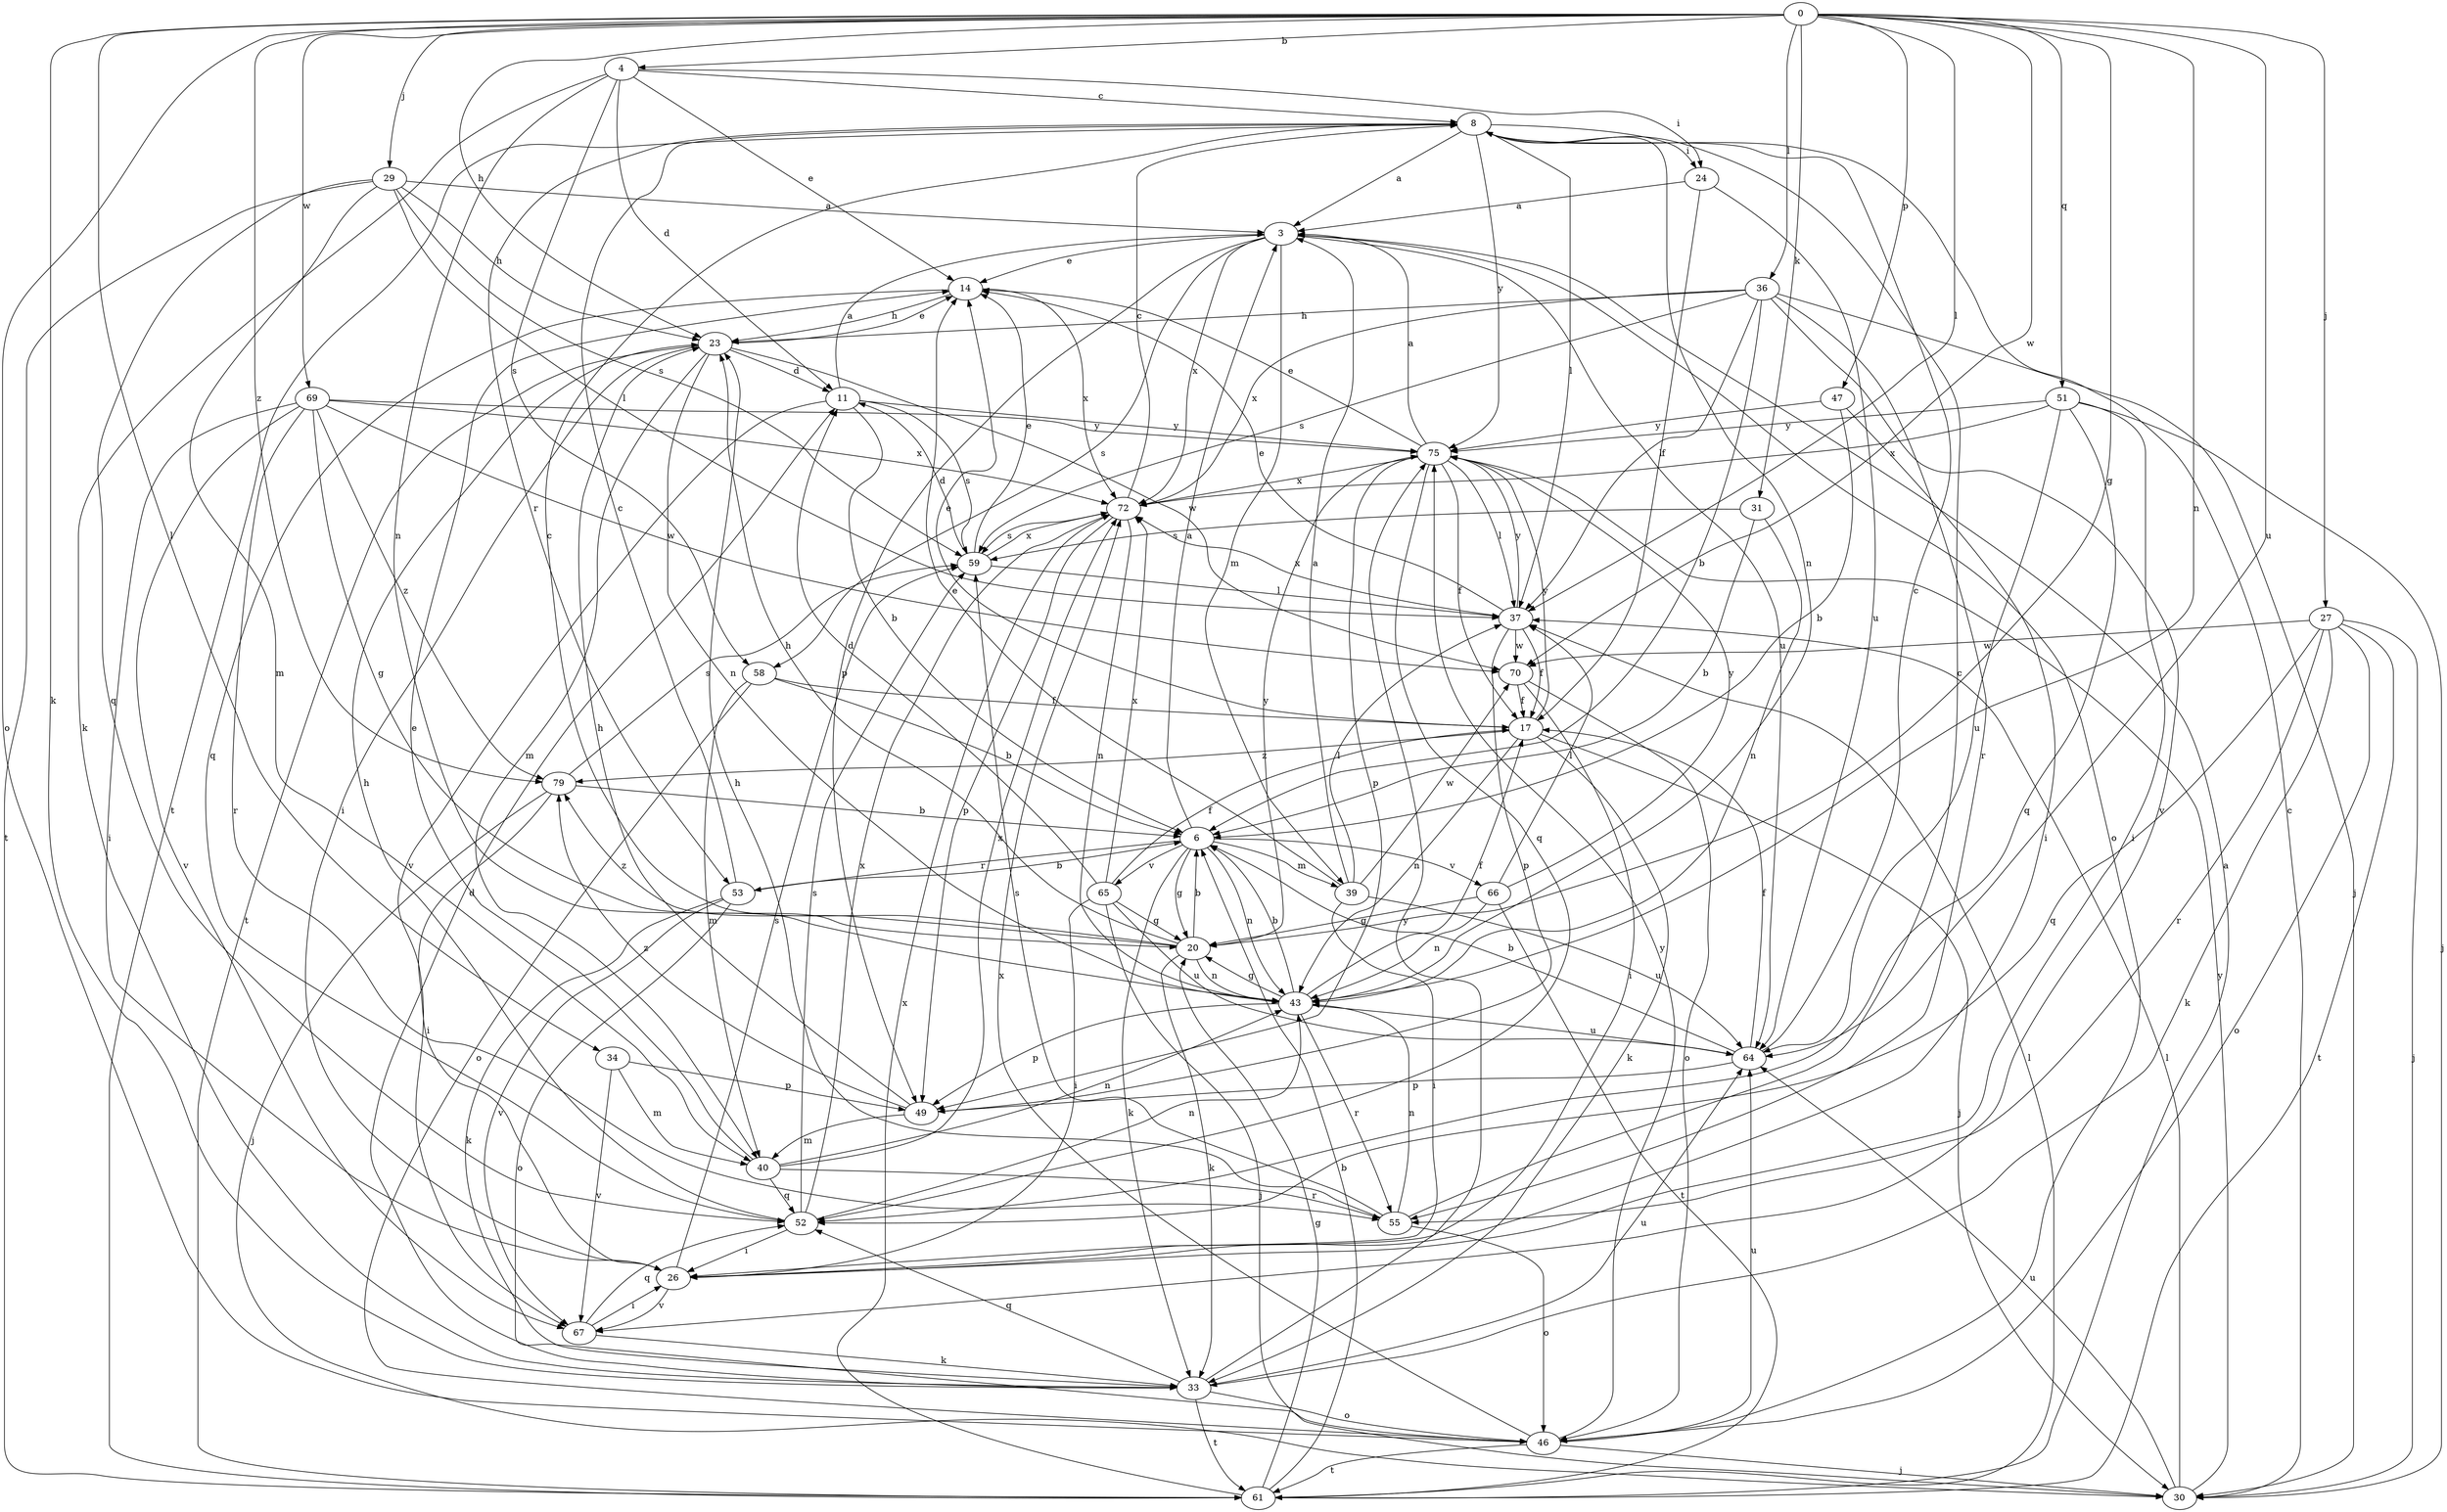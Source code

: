strict digraph  {
0;
3;
4;
6;
8;
11;
14;
17;
20;
23;
24;
26;
27;
29;
30;
31;
33;
34;
36;
37;
39;
40;
43;
46;
47;
49;
51;
52;
53;
55;
58;
59;
61;
64;
65;
66;
67;
69;
70;
72;
75;
79;
0 -> 4  [label=b];
0 -> 20  [label=g];
0 -> 23  [label=h];
0 -> 27  [label=j];
0 -> 29  [label=j];
0 -> 31  [label=k];
0 -> 33  [label=k];
0 -> 34  [label=l];
0 -> 36  [label=l];
0 -> 37  [label=l];
0 -> 43  [label=n];
0 -> 46  [label=o];
0 -> 47  [label=p];
0 -> 51  [label=q];
0 -> 64  [label=u];
0 -> 69  [label=w];
0 -> 70  [label=w];
0 -> 79  [label=z];
3 -> 14  [label=e];
3 -> 39  [label=m];
3 -> 46  [label=o];
3 -> 49  [label=p];
3 -> 58  [label=s];
3 -> 64  [label=u];
3 -> 72  [label=x];
4 -> 8  [label=c];
4 -> 11  [label=d];
4 -> 14  [label=e];
4 -> 24  [label=i];
4 -> 33  [label=k];
4 -> 43  [label=n];
4 -> 58  [label=s];
6 -> 3  [label=a];
6 -> 20  [label=g];
6 -> 33  [label=k];
6 -> 39  [label=m];
6 -> 43  [label=n];
6 -> 53  [label=r];
6 -> 65  [label=v];
6 -> 66  [label=v];
8 -> 3  [label=a];
8 -> 24  [label=i];
8 -> 37  [label=l];
8 -> 43  [label=n];
8 -> 53  [label=r];
8 -> 61  [label=t];
8 -> 75  [label=y];
11 -> 3  [label=a];
11 -> 6  [label=b];
11 -> 59  [label=s];
11 -> 67  [label=v];
11 -> 75  [label=y];
14 -> 23  [label=h];
14 -> 52  [label=q];
14 -> 72  [label=x];
17 -> 14  [label=e];
17 -> 30  [label=j];
17 -> 33  [label=k];
17 -> 43  [label=n];
17 -> 75  [label=y];
17 -> 79  [label=z];
20 -> 6  [label=b];
20 -> 8  [label=c];
20 -> 23  [label=h];
20 -> 33  [label=k];
20 -> 43  [label=n];
20 -> 75  [label=y];
20 -> 79  [label=z];
23 -> 11  [label=d];
23 -> 14  [label=e];
23 -> 26  [label=i];
23 -> 40  [label=m];
23 -> 43  [label=n];
23 -> 61  [label=t];
23 -> 70  [label=w];
24 -> 3  [label=a];
24 -> 17  [label=f];
24 -> 64  [label=u];
26 -> 59  [label=s];
26 -> 67  [label=v];
27 -> 30  [label=j];
27 -> 33  [label=k];
27 -> 46  [label=o];
27 -> 52  [label=q];
27 -> 55  [label=r];
27 -> 61  [label=t];
27 -> 70  [label=w];
29 -> 3  [label=a];
29 -> 23  [label=h];
29 -> 37  [label=l];
29 -> 40  [label=m];
29 -> 52  [label=q];
29 -> 59  [label=s];
29 -> 61  [label=t];
30 -> 8  [label=c];
30 -> 37  [label=l];
30 -> 64  [label=u];
30 -> 75  [label=y];
31 -> 6  [label=b];
31 -> 43  [label=n];
31 -> 59  [label=s];
33 -> 11  [label=d];
33 -> 46  [label=o];
33 -> 52  [label=q];
33 -> 61  [label=t];
33 -> 64  [label=u];
33 -> 75  [label=y];
34 -> 40  [label=m];
34 -> 49  [label=p];
34 -> 67  [label=v];
36 -> 6  [label=b];
36 -> 23  [label=h];
36 -> 30  [label=j];
36 -> 37  [label=l];
36 -> 55  [label=r];
36 -> 59  [label=s];
36 -> 67  [label=v];
36 -> 72  [label=x];
37 -> 14  [label=e];
37 -> 17  [label=f];
37 -> 49  [label=p];
37 -> 70  [label=w];
37 -> 72  [label=x];
37 -> 75  [label=y];
39 -> 3  [label=a];
39 -> 14  [label=e];
39 -> 26  [label=i];
39 -> 37  [label=l];
39 -> 64  [label=u];
39 -> 70  [label=w];
40 -> 14  [label=e];
40 -> 43  [label=n];
40 -> 52  [label=q];
40 -> 55  [label=r];
40 -> 72  [label=x];
43 -> 6  [label=b];
43 -> 17  [label=f];
43 -> 20  [label=g];
43 -> 49  [label=p];
43 -> 55  [label=r];
43 -> 64  [label=u];
46 -> 30  [label=j];
46 -> 61  [label=t];
46 -> 64  [label=u];
46 -> 72  [label=x];
46 -> 75  [label=y];
47 -> 6  [label=b];
47 -> 26  [label=i];
47 -> 75  [label=y];
49 -> 23  [label=h];
49 -> 40  [label=m];
49 -> 79  [label=z];
51 -> 26  [label=i];
51 -> 30  [label=j];
51 -> 52  [label=q];
51 -> 64  [label=u];
51 -> 72  [label=x];
51 -> 75  [label=y];
52 -> 23  [label=h];
52 -> 26  [label=i];
52 -> 43  [label=n];
52 -> 59  [label=s];
52 -> 72  [label=x];
53 -> 6  [label=b];
53 -> 8  [label=c];
53 -> 33  [label=k];
53 -> 46  [label=o];
53 -> 67  [label=v];
55 -> 8  [label=c];
55 -> 23  [label=h];
55 -> 43  [label=n];
55 -> 46  [label=o];
55 -> 59  [label=s];
58 -> 6  [label=b];
58 -> 17  [label=f];
58 -> 40  [label=m];
58 -> 46  [label=o];
59 -> 11  [label=d];
59 -> 14  [label=e];
59 -> 37  [label=l];
59 -> 72  [label=x];
61 -> 3  [label=a];
61 -> 6  [label=b];
61 -> 20  [label=g];
61 -> 37  [label=l];
61 -> 72  [label=x];
64 -> 6  [label=b];
64 -> 8  [label=c];
64 -> 17  [label=f];
64 -> 49  [label=p];
65 -> 11  [label=d];
65 -> 17  [label=f];
65 -> 20  [label=g];
65 -> 26  [label=i];
65 -> 30  [label=j];
65 -> 64  [label=u];
65 -> 72  [label=x];
66 -> 20  [label=g];
66 -> 37  [label=l];
66 -> 43  [label=n];
66 -> 61  [label=t];
66 -> 75  [label=y];
67 -> 26  [label=i];
67 -> 33  [label=k];
67 -> 52  [label=q];
69 -> 20  [label=g];
69 -> 26  [label=i];
69 -> 55  [label=r];
69 -> 67  [label=v];
69 -> 70  [label=w];
69 -> 72  [label=x];
69 -> 75  [label=y];
69 -> 79  [label=z];
70 -> 17  [label=f];
70 -> 26  [label=i];
70 -> 46  [label=o];
72 -> 8  [label=c];
72 -> 43  [label=n];
72 -> 49  [label=p];
72 -> 59  [label=s];
75 -> 3  [label=a];
75 -> 14  [label=e];
75 -> 17  [label=f];
75 -> 37  [label=l];
75 -> 49  [label=p];
75 -> 52  [label=q];
75 -> 72  [label=x];
79 -> 6  [label=b];
79 -> 26  [label=i];
79 -> 30  [label=j];
79 -> 59  [label=s];
}
